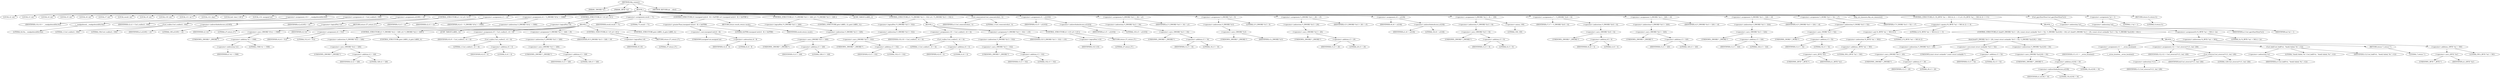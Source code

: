 digraph tftp_connect {  
"1000114" [label = "(METHOD,tftp_connect)" ]
"1000115" [label = "(PARAM,_DWORD *a1)" ]
"1000116" [label = "(PARAM,_BYTE *a2)" ]
"1000117" [label = "(BLOCK,,)" ]
"1000118" [label = "(LOCAL,v2: int)" ]
"1000119" [label = "(LOCAL,v3: int)" ]
"1000120" [label = "(LOCAL,v4: int)" ]
"1000121" [label = "(LOCAL,v5: int)" ]
"1000122" [label = "(LOCAL,v6: int)" ]
"1000123" [label = "(LOCAL,v7: int)" ]
"1000124" [label = "(LOCAL,result: int)" ]
"1000125" [label = "(LOCAL,v9: int)" ]
"1000126" [label = "(LOCAL,v10: int)" ]
"1000127" [label = "(LOCAL,v11: int *)" ]
"1000128" [label = "(LOCAL,v12: char)" ]
"1000129" [label = "(LOCAL,buf: char [ 128 ])" ]
"1000130" [label = "(LOCAL,v14: unsigned int)" ]
"1000131" [label = "(<operator>.assignment,v14 = __readgsdword(0x14u))" ]
"1000132" [label = "(IDENTIFIER,v14,v14 = __readgsdword(0x14u))" ]
"1000133" [label = "(__readgsdword,__readgsdword(0x14u))" ]
"1000134" [label = "(LITERAL,0x14u,__readgsdword(0x14u))" ]
"1000135" [label = "(<operator>.assignment,v2 = Curl_ccalloc(1, 336))" ]
"1000136" [label = "(IDENTIFIER,v2,v2 = Curl_ccalloc(1, 336))" ]
"1000137" [label = "(Curl_ccalloc,Curl_ccalloc(1, 336))" ]
"1000138" [label = "(LITERAL,1,Curl_ccalloc(1, 336))" ]
"1000139" [label = "(LITERAL,336,Curl_ccalloc(1, 336))" ]
"1000140" [label = "(<operator>.assignment,a1[185] = v2)" ]
"1000141" [label = "(<operator>.indirectIndexAccess,a1[185])" ]
"1000142" [label = "(IDENTIFIER,a1,a1[185] = v2)" ]
"1000143" [label = "(LITERAL,185,a1[185] = v2)" ]
"1000144" [label = "(IDENTIFIER,v2,a1[185] = v2)" ]
"1000145" [label = "(CONTROL_STRUCTURE,if ( !v2 ),if ( !v2 ))" ]
"1000146" [label = "(<operator>.logicalNot,!v2)" ]
"1000147" [label = "(IDENTIFIER,v2,!v2)" ]
"1000148" [label = "(RETURN,return 27;,return 27;)" ]
"1000149" [label = "(LITERAL,27,return 27;)" ]
"1000150" [label = "(<operator>.assignment,v3 = v2)" ]
"1000151" [label = "(IDENTIFIER,v3,v3 = v2)" ]
"1000152" [label = "(IDENTIFIER,v2,v3 = v2)" ]
"1000153" [label = "(<operator>.assignment,v4 = *(_DWORD *)(*a1 + 1568))" ]
"1000154" [label = "(IDENTIFIER,v4,v4 = *(_DWORD *)(*a1 + 1568))" ]
"1000155" [label = "(<operator>.indirection,*(_DWORD *)(*a1 + 1568))" ]
"1000156" [label = "(<operator>.cast,(_DWORD *)(*a1 + 1568))" ]
"1000157" [label = "(UNKNOWN,_DWORD *,_DWORD *)" ]
"1000158" [label = "(<operator>.addition,*a1 + 1568)" ]
"1000159" [label = "(<operator>.indirection,*a1)" ]
"1000160" [label = "(IDENTIFIER,a1,*a1 + 1568)" ]
"1000161" [label = "(LITERAL,1568,*a1 + 1568)" ]
"1000162" [label = "(CONTROL_STRUCTURE,if ( !v4 ),if ( !v4 ))" ]
"1000163" [label = "(<operator>.logicalNot,!v4)" ]
"1000164" [label = "(IDENTIFIER,v4,!v4)" ]
"1000165" [label = "(BLOCK,,)" ]
"1000166" [label = "(<operator>.assignment,v4 = 512)" ]
"1000167" [label = "(IDENTIFIER,v4,v4 = 512)" ]
"1000168" [label = "(LITERAL,512,v4 = 512)" ]
"1000169" [label = "(CONTROL_STRUCTURE,if ( *(_DWORD *)(v2 + 328) ),if ( *(_DWORD *)(v2 + 328) ))" ]
"1000170" [label = "(<operator>.indirection,*(_DWORD *)(v2 + 328))" ]
"1000171" [label = "(<operator>.cast,(_DWORD *)(v2 + 328))" ]
"1000172" [label = "(UNKNOWN,_DWORD *,_DWORD *)" ]
"1000173" [label = "(<operator>.addition,v2 + 328)" ]
"1000174" [label = "(IDENTIFIER,v2,v2 + 328)" ]
"1000175" [label = "(LITERAL,328,v2 + 328)" ]
"1000176" [label = "(CONTROL_STRUCTURE,goto LABEL_4;,goto LABEL_4;)" ]
"1000177" [label = "(JUMP_TARGET,LABEL_12)" ]
"1000178" [label = "(<operator>.assignment,v9 = Curl_ccalloc(1, v4 + 4))" ]
"1000179" [label = "(IDENTIFIER,v9,v9 = Curl_ccalloc(1, v4 + 4))" ]
"1000180" [label = "(Curl_ccalloc,Curl_ccalloc(1, v4 + 4))" ]
"1000181" [label = "(LITERAL,1,Curl_ccalloc(1, v4 + 4))" ]
"1000182" [label = "(<operator>.addition,v4 + 4)" ]
"1000183" [label = "(IDENTIFIER,v4,v4 + 4)" ]
"1000184" [label = "(LITERAL,4,v4 + 4)" ]
"1000185" [label = "(<operator>.assignment,*(_DWORD *)(v3 + 328) = v9)" ]
"1000186" [label = "(<operator>.indirection,*(_DWORD *)(v3 + 328))" ]
"1000187" [label = "(<operator>.cast,(_DWORD *)(v3 + 328))" ]
"1000188" [label = "(UNKNOWN,_DWORD *,_DWORD *)" ]
"1000189" [label = "(<operator>.addition,v3 + 328)" ]
"1000190" [label = "(IDENTIFIER,v3,v3 + 328)" ]
"1000191" [label = "(LITERAL,328,v3 + 328)" ]
"1000192" [label = "(IDENTIFIER,v9,*(_DWORD *)(v3 + 328) = v9)" ]
"1000193" [label = "(CONTROL_STRUCTURE,if ( !v9 ),if ( !v9 ))" ]
"1000194" [label = "(<operator>.logicalNot,!v9)" ]
"1000195" [label = "(IDENTIFIER,v9,!v9)" ]
"1000196" [label = "(RETURN,return 27;,return 27;)" ]
"1000197" [label = "(LITERAL,27,return 27;)" ]
"1000198" [label = "(CONTROL_STRUCTURE,goto LABEL_4;,goto LABEL_4;)" ]
"1000199" [label = "(<operator>.assignment,result = 71)" ]
"1000200" [label = "(IDENTIFIER,result,result = 71)" ]
"1000201" [label = "(LITERAL,71,result = 71)" ]
"1000202" [label = "(CONTROL_STRUCTURE,if ( (unsigned int)(v4 - 8) > 0xFFB0 ),if ( (unsigned int)(v4 - 8) > 0xFFB0 ))" ]
"1000203" [label = "(<operator>.greaterThan,(unsigned int)(v4 - 8) > 0xFFB0)" ]
"1000204" [label = "(<operator>.cast,(unsigned int)(v4 - 8))" ]
"1000205" [label = "(UNKNOWN,unsigned int,unsigned int)" ]
"1000206" [label = "(<operator>.subtraction,v4 - 8)" ]
"1000207" [label = "(IDENTIFIER,v4,v4 - 8)" ]
"1000208" [label = "(LITERAL,8,v4 - 8)" ]
"1000209" [label = "(LITERAL,0xFFB0,(unsigned int)(v4 - 8) > 0xFFB0)" ]
"1000210" [label = "(RETURN,return result;,return result;)" ]
"1000211" [label = "(IDENTIFIER,result,return result;)" ]
"1000212" [label = "(CONTROL_STRUCTURE,if ( !*(_DWORD *)(v3 + 328) ),if ( !*(_DWORD *)(v3 + 328) ))" ]
"1000213" [label = "(<operator>.logicalNot,!*(_DWORD *)(v3 + 328))" ]
"1000214" [label = "(<operator>.indirection,*(_DWORD *)(v3 + 328))" ]
"1000215" [label = "(<operator>.cast,(_DWORD *)(v3 + 328))" ]
"1000216" [label = "(UNKNOWN,_DWORD *,_DWORD *)" ]
"1000217" [label = "(<operator>.addition,v3 + 328)" ]
"1000218" [label = "(IDENTIFIER,v3,v3 + 328)" ]
"1000219" [label = "(LITERAL,328,v3 + 328)" ]
"1000220" [label = "(CONTROL_STRUCTURE,goto LABEL_12;,goto LABEL_12;)" ]
"1000221" [label = "(JUMP_TARGET,LABEL_4)" ]
"1000222" [label = "(CONTROL_STRUCTURE,if ( !*(_DWORD *)(v3 + 332) ),if ( !*(_DWORD *)(v3 + 332) ))" ]
"1000223" [label = "(<operator>.logicalNot,!*(_DWORD *)(v3 + 332))" ]
"1000224" [label = "(<operator>.indirection,*(_DWORD *)(v3 + 332))" ]
"1000225" [label = "(<operator>.cast,(_DWORD *)(v3 + 332))" ]
"1000226" [label = "(UNKNOWN,_DWORD *,_DWORD *)" ]
"1000227" [label = "(<operator>.addition,v3 + 332)" ]
"1000228" [label = "(IDENTIFIER,v3,v3 + 332)" ]
"1000229" [label = "(LITERAL,332,v3 + 332)" ]
"1000230" [label = "(BLOCK,,)" ]
"1000231" [label = "(<operator>.assignment,v10 = Curl_ccalloc(1, v4 + 4))" ]
"1000232" [label = "(IDENTIFIER,v10,v10 = Curl_ccalloc(1, v4 + 4))" ]
"1000233" [label = "(Curl_ccalloc,Curl_ccalloc(1, v4 + 4))" ]
"1000234" [label = "(LITERAL,1,Curl_ccalloc(1, v4 + 4))" ]
"1000235" [label = "(<operator>.addition,v4 + 4)" ]
"1000236" [label = "(IDENTIFIER,v4,v4 + 4)" ]
"1000237" [label = "(LITERAL,4,v4 + 4)" ]
"1000238" [label = "(<operator>.assignment,*(_DWORD *)(v3 + 332) = v10)" ]
"1000239" [label = "(<operator>.indirection,*(_DWORD *)(v3 + 332))" ]
"1000240" [label = "(<operator>.cast,(_DWORD *)(v3 + 332))" ]
"1000241" [label = "(UNKNOWN,_DWORD *,_DWORD *)" ]
"1000242" [label = "(<operator>.addition,v3 + 332)" ]
"1000243" [label = "(IDENTIFIER,v3,v3 + 332)" ]
"1000244" [label = "(LITERAL,332,v3 + 332)" ]
"1000245" [label = "(IDENTIFIER,v10,*(_DWORD *)(v3 + 332) = v10)" ]
"1000246" [label = "(CONTROL_STRUCTURE,if ( !v10 ),if ( !v10 ))" ]
"1000247" [label = "(<operator>.logicalNot,!v10)" ]
"1000248" [label = "(IDENTIFIER,v10,!v10)" ]
"1000249" [label = "(RETURN,return 27;,return 27;)" ]
"1000250" [label = "(LITERAL,27,return 27;)" ]
"1000251" [label = "(Curl_conncontrol,Curl_conncontrol(a1, 1))" ]
"1000252" [label = "(IDENTIFIER,a1,Curl_conncontrol(a1, 1))" ]
"1000253" [label = "(LITERAL,1,Curl_conncontrol(a1, 1))" ]
"1000254" [label = "(<operator>.assignment,v5 = a1[103])" ]
"1000255" [label = "(IDENTIFIER,v5,v5 = a1[103])" ]
"1000256" [label = "(<operator>.indirectIndexAccess,a1[103])" ]
"1000257" [label = "(IDENTIFIER,a1,v5 = a1[103])" ]
"1000258" [label = "(LITERAL,103,v5 = a1[103])" ]
"1000259" [label = "(<operator>.assignment,*(_DWORD *)(v3 + 16) = a1)" ]
"1000260" [label = "(<operator>.indirection,*(_DWORD *)(v3 + 16))" ]
"1000261" [label = "(<operator>.cast,(_DWORD *)(v3 + 16))" ]
"1000262" [label = "(UNKNOWN,_DWORD *,_DWORD *)" ]
"1000263" [label = "(<operator>.addition,v3 + 16)" ]
"1000264" [label = "(IDENTIFIER,v3,v3 + 16)" ]
"1000265" [label = "(LITERAL,16,v3 + 16)" ]
"1000266" [label = "(IDENTIFIER,a1,*(_DWORD *)(v3 + 16) = a1)" ]
"1000267" [label = "(<operator>.assignment,*(_DWORD *)v3 = 0)" ]
"1000268" [label = "(<operator>.indirection,*(_DWORD *)v3)" ]
"1000269" [label = "(<operator>.cast,(_DWORD *)v3)" ]
"1000270" [label = "(UNKNOWN,_DWORD *,_DWORD *)" ]
"1000271" [label = "(IDENTIFIER,v3,(_DWORD *)v3)" ]
"1000272" [label = "(LITERAL,0,*(_DWORD *)v3 = 0)" ]
"1000273" [label = "(<operator>.assignment,*(_DWORD *)(v3 + 20) = v5)" ]
"1000274" [label = "(<operator>.indirection,*(_DWORD *)(v3 + 20))" ]
"1000275" [label = "(<operator>.cast,(_DWORD *)(v3 + 20))" ]
"1000276" [label = "(UNKNOWN,_DWORD *,_DWORD *)" ]
"1000277" [label = "(<operator>.addition,v3 + 20)" ]
"1000278" [label = "(IDENTIFIER,v3,v3 + 20)" ]
"1000279" [label = "(LITERAL,20,v3 + 20)" ]
"1000280" [label = "(IDENTIFIER,v5,*(_DWORD *)(v3 + 20) = v5)" ]
"1000281" [label = "(<operator>.assignment,v6 = a1[18])" ]
"1000282" [label = "(IDENTIFIER,v6,v6 = a1[18])" ]
"1000283" [label = "(<operator>.indirectIndexAccess,a1[18])" ]
"1000284" [label = "(IDENTIFIER,a1,v6 = a1[18])" ]
"1000285" [label = "(LITERAL,18,v6 = a1[18])" ]
"1000286" [label = "(<operator>.assignment,*(_DWORD *)(v3 + 8) = -100)" ]
"1000287" [label = "(<operator>.indirection,*(_DWORD *)(v3 + 8))" ]
"1000288" [label = "(<operator>.cast,(_DWORD *)(v3 + 8))" ]
"1000289" [label = "(UNKNOWN,_DWORD *,_DWORD *)" ]
"1000290" [label = "(<operator>.addition,v3 + 8)" ]
"1000291" [label = "(IDENTIFIER,v3,v3 + 8)" ]
"1000292" [label = "(LITERAL,8,v3 + 8)" ]
"1000293" [label = "(<operator>.minus,-100)" ]
"1000294" [label = "(LITERAL,100,-100)" ]
"1000295" [label = "(<operator>.assignment,v7 = *(_DWORD *)(v6 + 4))" ]
"1000296" [label = "(IDENTIFIER,v7,v7 = *(_DWORD *)(v6 + 4))" ]
"1000297" [label = "(<operator>.indirection,*(_DWORD *)(v6 + 4))" ]
"1000298" [label = "(<operator>.cast,(_DWORD *)(v6 + 4))" ]
"1000299" [label = "(UNKNOWN,_DWORD *,_DWORD *)" ]
"1000300" [label = "(<operator>.addition,v6 + 4)" ]
"1000301" [label = "(IDENTIFIER,v6,v6 + 4)" ]
"1000302" [label = "(LITERAL,4,v6 + 4)" ]
"1000303" [label = "(<operator>.assignment,*(_DWORD *)(v3 + 320) = v4)" ]
"1000304" [label = "(<operator>.indirection,*(_DWORD *)(v3 + 320))" ]
"1000305" [label = "(<operator>.cast,(_DWORD *)(v3 + 320))" ]
"1000306" [label = "(UNKNOWN,_DWORD *,_DWORD *)" ]
"1000307" [label = "(<operator>.addition,v3 + 320)" ]
"1000308" [label = "(IDENTIFIER,v3,v3 + 320)" ]
"1000309" [label = "(LITERAL,320,v3 + 320)" ]
"1000310" [label = "(IDENTIFIER,v4,*(_DWORD *)(v3 + 320) = v4)" ]
"1000311" [label = "(<operator>.assignment,*(_DWORD *)(v3 + 324) = v4)" ]
"1000312" [label = "(<operator>.indirection,*(_DWORD *)(v3 + 324))" ]
"1000313" [label = "(<operator>.cast,(_DWORD *)(v3 + 324))" ]
"1000314" [label = "(UNKNOWN,_DWORD *,_DWORD *)" ]
"1000315" [label = "(<operator>.addition,v3 + 324)" ]
"1000316" [label = "(IDENTIFIER,v3,v3 + 324)" ]
"1000317" [label = "(LITERAL,324,v3 + 324)" ]
"1000318" [label = "(IDENTIFIER,v4,*(_DWORD *)(v3 + 324) = v4)" ]
"1000319" [label = "(<operator>.assignment,*(_WORD *)(v3 + 52) = v7)" ]
"1000320" [label = "(<operator>.indirection,*(_WORD *)(v3 + 52))" ]
"1000321" [label = "(<operator>.cast,(_WORD *)(v3 + 52))" ]
"1000322" [label = "(UNKNOWN,_WORD *,_WORD *)" ]
"1000323" [label = "(<operator>.addition,v3 + 52)" ]
"1000324" [label = "(IDENTIFIER,v3,v3 + 52)" ]
"1000325" [label = "(LITERAL,52,v3 + 52)" ]
"1000326" [label = "(IDENTIFIER,v7,*(_WORD *)(v3 + 52) = v7)" ]
"1000327" [label = "(tftp_set_timeouts,tftp_set_timeouts())" ]
"1000328" [label = "(CONTROL_STRUCTURE,if ( (*((_BYTE *)a1 + 583) & 2) == 0 ),if ( (*((_BYTE *)a1 + 583) & 2) == 0 ))" ]
"1000329" [label = "(<operator>.equals,(*((_BYTE *)a1 + 583) & 2) == 0)" ]
"1000330" [label = "(<operator>.and,*((_BYTE *)a1 + 583) & 2)" ]
"1000331" [label = "(<operator>.indirection,*((_BYTE *)a1 + 583))" ]
"1000332" [label = "(<operator>.addition,(_BYTE *)a1 + 583)" ]
"1000333" [label = "(<operator>.cast,(_BYTE *)a1)" ]
"1000334" [label = "(UNKNOWN,_BYTE *,_BYTE *)" ]
"1000335" [label = "(IDENTIFIER,a1,(_BYTE *)a1)" ]
"1000336" [label = "(LITERAL,583,(_BYTE *)a1 + 583)" ]
"1000337" [label = "(LITERAL,2,*((_BYTE *)a1 + 583) & 2)" ]
"1000338" [label = "(LITERAL,0,(*((_BYTE *)a1 + 583) & 2) == 0)" ]
"1000339" [label = "(BLOCK,,)" ]
"1000340" [label = "(CONTROL_STRUCTURE,if ( bind(*(_DWORD *)(v3 + 20), (const struct sockaddr *)(v3 + 52), *(_DWORD *)(a1[18] + 16)) ),if ( bind(*(_DWORD *)(v3 + 20), (const struct sockaddr *)(v3 + 52), *(_DWORD *)(a1[18] + 16)) ))" ]
"1000341" [label = "(bind,bind(*(_DWORD *)(v3 + 20), (const struct sockaddr *)(v3 + 52), *(_DWORD *)(a1[18] + 16)))" ]
"1000342" [label = "(<operator>.indirection,*(_DWORD *)(v3 + 20))" ]
"1000343" [label = "(<operator>.cast,(_DWORD *)(v3 + 20))" ]
"1000344" [label = "(UNKNOWN,_DWORD *,_DWORD *)" ]
"1000345" [label = "(<operator>.addition,v3 + 20)" ]
"1000346" [label = "(IDENTIFIER,v3,v3 + 20)" ]
"1000347" [label = "(LITERAL,20,v3 + 20)" ]
"1000348" [label = "(<operator>.cast,(const struct sockaddr *)(v3 + 52))" ]
"1000349" [label = "(UNKNOWN,const struct sockaddr *,const struct sockaddr *)" ]
"1000350" [label = "(<operator>.addition,v3 + 52)" ]
"1000351" [label = "(IDENTIFIER,v3,v3 + 52)" ]
"1000352" [label = "(LITERAL,52,v3 + 52)" ]
"1000353" [label = "(<operator>.indirection,*(_DWORD *)(a1[18] + 16))" ]
"1000354" [label = "(<operator>.cast,(_DWORD *)(a1[18] + 16))" ]
"1000355" [label = "(UNKNOWN,_DWORD *,_DWORD *)" ]
"1000356" [label = "(<operator>.addition,a1[18] + 16)" ]
"1000357" [label = "(<operator>.indirectIndexAccess,a1[18])" ]
"1000358" [label = "(IDENTIFIER,a1,a1[18] + 16)" ]
"1000359" [label = "(LITERAL,18,a1[18] + 16)" ]
"1000360" [label = "(LITERAL,16,a1[18] + 16)" ]
"1000361" [label = "(BLOCK,,)" ]
"1000362" [label = "(<operator>.assignment,v11 = __errno_location())" ]
"1000363" [label = "(IDENTIFIER,v11,v11 = __errno_location())" ]
"1000364" [label = "(__errno_location,__errno_location())" ]
"1000365" [label = "(<operator>.assignment,v12 = Curl_strerror(*v11, buf, 128))" ]
"1000366" [label = "(IDENTIFIER,v12,v12 = Curl_strerror(*v11, buf, 128))" ]
"1000367" [label = "(Curl_strerror,Curl_strerror(*v11, buf, 128))" ]
"1000368" [label = "(<operator>.indirection,*v11)" ]
"1000369" [label = "(IDENTIFIER,v11,Curl_strerror(*v11, buf, 128))" ]
"1000370" [label = "(IDENTIFIER,buf,Curl_strerror(*v11, buf, 128))" ]
"1000371" [label = "(LITERAL,128,Curl_strerror(*v11, buf, 128))" ]
"1000372" [label = "(Curl_failf,Curl_failf(*a1, \"bind() failed; %s\", v12))" ]
"1000373" [label = "(<operator>.indirection,*a1)" ]
"1000374" [label = "(IDENTIFIER,a1,Curl_failf(*a1, \"bind() failed; %s\", v12))" ]
"1000375" [label = "(LITERAL,\"bind() failed; %s\",Curl_failf(*a1, \"bind() failed; %s\", v12))" ]
"1000376" [label = "(IDENTIFIER,v12,Curl_failf(*a1, \"bind() failed; %s\", v12))" ]
"1000377" [label = "(RETURN,return 7;,return 7;)" ]
"1000378" [label = "(LITERAL,7,return 7;)" ]
"1000379" [label = "(<operators>.assignmentOr,*((_BYTE *)a1 + 583) |= 2u)" ]
"1000380" [label = "(<operator>.indirection,*((_BYTE *)a1 + 583))" ]
"1000381" [label = "(<operator>.addition,(_BYTE *)a1 + 583)" ]
"1000382" [label = "(<operator>.cast,(_BYTE *)a1)" ]
"1000383" [label = "(UNKNOWN,_BYTE *,_BYTE *)" ]
"1000384" [label = "(IDENTIFIER,a1,(_BYTE *)a1)" ]
"1000385" [label = "(LITERAL,583,(_BYTE *)a1 + 583)" ]
"1000386" [label = "(LITERAL,2u,*((_BYTE *)a1 + 583) |= 2u)" ]
"1000387" [label = "(Curl_pgrsStartNow,Curl_pgrsStartNow(*a1))" ]
"1000388" [label = "(<operator>.indirection,*a1)" ]
"1000389" [label = "(IDENTIFIER,a1,Curl_pgrsStartNow(*a1))" ]
"1000390" [label = "(<operator>.assignment,*a2 = 1)" ]
"1000391" [label = "(<operator>.indirection,*a2)" ]
"1000392" [label = "(IDENTIFIER,a2,*a2 = 1)" ]
"1000393" [label = "(LITERAL,1,*a2 = 1)" ]
"1000394" [label = "(RETURN,return 0;,return 0;)" ]
"1000395" [label = "(LITERAL,0,return 0;)" ]
"1000396" [label = "(METHOD_RETURN,int __cdecl)" ]
  "1000114" -> "1000115" 
  "1000114" -> "1000116" 
  "1000114" -> "1000117" 
  "1000114" -> "1000396" 
  "1000117" -> "1000118" 
  "1000117" -> "1000119" 
  "1000117" -> "1000120" 
  "1000117" -> "1000121" 
  "1000117" -> "1000122" 
  "1000117" -> "1000123" 
  "1000117" -> "1000124" 
  "1000117" -> "1000125" 
  "1000117" -> "1000126" 
  "1000117" -> "1000127" 
  "1000117" -> "1000128" 
  "1000117" -> "1000129" 
  "1000117" -> "1000130" 
  "1000117" -> "1000131" 
  "1000117" -> "1000135" 
  "1000117" -> "1000140" 
  "1000117" -> "1000145" 
  "1000117" -> "1000150" 
  "1000117" -> "1000153" 
  "1000117" -> "1000162" 
  "1000117" -> "1000199" 
  "1000117" -> "1000202" 
  "1000117" -> "1000212" 
  "1000117" -> "1000221" 
  "1000117" -> "1000222" 
  "1000117" -> "1000251" 
  "1000117" -> "1000254" 
  "1000117" -> "1000259" 
  "1000117" -> "1000267" 
  "1000117" -> "1000273" 
  "1000117" -> "1000281" 
  "1000117" -> "1000286" 
  "1000117" -> "1000295" 
  "1000117" -> "1000303" 
  "1000117" -> "1000311" 
  "1000117" -> "1000319" 
  "1000117" -> "1000327" 
  "1000117" -> "1000328" 
  "1000117" -> "1000387" 
  "1000117" -> "1000390" 
  "1000117" -> "1000394" 
  "1000131" -> "1000132" 
  "1000131" -> "1000133" 
  "1000133" -> "1000134" 
  "1000135" -> "1000136" 
  "1000135" -> "1000137" 
  "1000137" -> "1000138" 
  "1000137" -> "1000139" 
  "1000140" -> "1000141" 
  "1000140" -> "1000144" 
  "1000141" -> "1000142" 
  "1000141" -> "1000143" 
  "1000145" -> "1000146" 
  "1000145" -> "1000148" 
  "1000146" -> "1000147" 
  "1000148" -> "1000149" 
  "1000150" -> "1000151" 
  "1000150" -> "1000152" 
  "1000153" -> "1000154" 
  "1000153" -> "1000155" 
  "1000155" -> "1000156" 
  "1000156" -> "1000157" 
  "1000156" -> "1000158" 
  "1000158" -> "1000159" 
  "1000158" -> "1000161" 
  "1000159" -> "1000160" 
  "1000162" -> "1000163" 
  "1000162" -> "1000165" 
  "1000163" -> "1000164" 
  "1000165" -> "1000166" 
  "1000165" -> "1000169" 
  "1000165" -> "1000177" 
  "1000165" -> "1000178" 
  "1000165" -> "1000185" 
  "1000165" -> "1000193" 
  "1000165" -> "1000198" 
  "1000166" -> "1000167" 
  "1000166" -> "1000168" 
  "1000169" -> "1000170" 
  "1000169" -> "1000176" 
  "1000170" -> "1000171" 
  "1000171" -> "1000172" 
  "1000171" -> "1000173" 
  "1000173" -> "1000174" 
  "1000173" -> "1000175" 
  "1000178" -> "1000179" 
  "1000178" -> "1000180" 
  "1000180" -> "1000181" 
  "1000180" -> "1000182" 
  "1000182" -> "1000183" 
  "1000182" -> "1000184" 
  "1000185" -> "1000186" 
  "1000185" -> "1000192" 
  "1000186" -> "1000187" 
  "1000187" -> "1000188" 
  "1000187" -> "1000189" 
  "1000189" -> "1000190" 
  "1000189" -> "1000191" 
  "1000193" -> "1000194" 
  "1000193" -> "1000196" 
  "1000194" -> "1000195" 
  "1000196" -> "1000197" 
  "1000199" -> "1000200" 
  "1000199" -> "1000201" 
  "1000202" -> "1000203" 
  "1000202" -> "1000210" 
  "1000203" -> "1000204" 
  "1000203" -> "1000209" 
  "1000204" -> "1000205" 
  "1000204" -> "1000206" 
  "1000206" -> "1000207" 
  "1000206" -> "1000208" 
  "1000210" -> "1000211" 
  "1000212" -> "1000213" 
  "1000212" -> "1000220" 
  "1000213" -> "1000214" 
  "1000214" -> "1000215" 
  "1000215" -> "1000216" 
  "1000215" -> "1000217" 
  "1000217" -> "1000218" 
  "1000217" -> "1000219" 
  "1000222" -> "1000223" 
  "1000222" -> "1000230" 
  "1000223" -> "1000224" 
  "1000224" -> "1000225" 
  "1000225" -> "1000226" 
  "1000225" -> "1000227" 
  "1000227" -> "1000228" 
  "1000227" -> "1000229" 
  "1000230" -> "1000231" 
  "1000230" -> "1000238" 
  "1000230" -> "1000246" 
  "1000231" -> "1000232" 
  "1000231" -> "1000233" 
  "1000233" -> "1000234" 
  "1000233" -> "1000235" 
  "1000235" -> "1000236" 
  "1000235" -> "1000237" 
  "1000238" -> "1000239" 
  "1000238" -> "1000245" 
  "1000239" -> "1000240" 
  "1000240" -> "1000241" 
  "1000240" -> "1000242" 
  "1000242" -> "1000243" 
  "1000242" -> "1000244" 
  "1000246" -> "1000247" 
  "1000246" -> "1000249" 
  "1000247" -> "1000248" 
  "1000249" -> "1000250" 
  "1000251" -> "1000252" 
  "1000251" -> "1000253" 
  "1000254" -> "1000255" 
  "1000254" -> "1000256" 
  "1000256" -> "1000257" 
  "1000256" -> "1000258" 
  "1000259" -> "1000260" 
  "1000259" -> "1000266" 
  "1000260" -> "1000261" 
  "1000261" -> "1000262" 
  "1000261" -> "1000263" 
  "1000263" -> "1000264" 
  "1000263" -> "1000265" 
  "1000267" -> "1000268" 
  "1000267" -> "1000272" 
  "1000268" -> "1000269" 
  "1000269" -> "1000270" 
  "1000269" -> "1000271" 
  "1000273" -> "1000274" 
  "1000273" -> "1000280" 
  "1000274" -> "1000275" 
  "1000275" -> "1000276" 
  "1000275" -> "1000277" 
  "1000277" -> "1000278" 
  "1000277" -> "1000279" 
  "1000281" -> "1000282" 
  "1000281" -> "1000283" 
  "1000283" -> "1000284" 
  "1000283" -> "1000285" 
  "1000286" -> "1000287" 
  "1000286" -> "1000293" 
  "1000287" -> "1000288" 
  "1000288" -> "1000289" 
  "1000288" -> "1000290" 
  "1000290" -> "1000291" 
  "1000290" -> "1000292" 
  "1000293" -> "1000294" 
  "1000295" -> "1000296" 
  "1000295" -> "1000297" 
  "1000297" -> "1000298" 
  "1000298" -> "1000299" 
  "1000298" -> "1000300" 
  "1000300" -> "1000301" 
  "1000300" -> "1000302" 
  "1000303" -> "1000304" 
  "1000303" -> "1000310" 
  "1000304" -> "1000305" 
  "1000305" -> "1000306" 
  "1000305" -> "1000307" 
  "1000307" -> "1000308" 
  "1000307" -> "1000309" 
  "1000311" -> "1000312" 
  "1000311" -> "1000318" 
  "1000312" -> "1000313" 
  "1000313" -> "1000314" 
  "1000313" -> "1000315" 
  "1000315" -> "1000316" 
  "1000315" -> "1000317" 
  "1000319" -> "1000320" 
  "1000319" -> "1000326" 
  "1000320" -> "1000321" 
  "1000321" -> "1000322" 
  "1000321" -> "1000323" 
  "1000323" -> "1000324" 
  "1000323" -> "1000325" 
  "1000328" -> "1000329" 
  "1000328" -> "1000339" 
  "1000329" -> "1000330" 
  "1000329" -> "1000338" 
  "1000330" -> "1000331" 
  "1000330" -> "1000337" 
  "1000331" -> "1000332" 
  "1000332" -> "1000333" 
  "1000332" -> "1000336" 
  "1000333" -> "1000334" 
  "1000333" -> "1000335" 
  "1000339" -> "1000340" 
  "1000339" -> "1000379" 
  "1000340" -> "1000341" 
  "1000340" -> "1000361" 
  "1000341" -> "1000342" 
  "1000341" -> "1000348" 
  "1000341" -> "1000353" 
  "1000342" -> "1000343" 
  "1000343" -> "1000344" 
  "1000343" -> "1000345" 
  "1000345" -> "1000346" 
  "1000345" -> "1000347" 
  "1000348" -> "1000349" 
  "1000348" -> "1000350" 
  "1000350" -> "1000351" 
  "1000350" -> "1000352" 
  "1000353" -> "1000354" 
  "1000354" -> "1000355" 
  "1000354" -> "1000356" 
  "1000356" -> "1000357" 
  "1000356" -> "1000360" 
  "1000357" -> "1000358" 
  "1000357" -> "1000359" 
  "1000361" -> "1000362" 
  "1000361" -> "1000365" 
  "1000361" -> "1000372" 
  "1000361" -> "1000377" 
  "1000362" -> "1000363" 
  "1000362" -> "1000364" 
  "1000365" -> "1000366" 
  "1000365" -> "1000367" 
  "1000367" -> "1000368" 
  "1000367" -> "1000370" 
  "1000367" -> "1000371" 
  "1000368" -> "1000369" 
  "1000372" -> "1000373" 
  "1000372" -> "1000375" 
  "1000372" -> "1000376" 
  "1000373" -> "1000374" 
  "1000377" -> "1000378" 
  "1000379" -> "1000380" 
  "1000379" -> "1000386" 
  "1000380" -> "1000381" 
  "1000381" -> "1000382" 
  "1000381" -> "1000385" 
  "1000382" -> "1000383" 
  "1000382" -> "1000384" 
  "1000387" -> "1000388" 
  "1000388" -> "1000389" 
  "1000390" -> "1000391" 
  "1000390" -> "1000393" 
  "1000391" -> "1000392" 
  "1000394" -> "1000395" 
}
